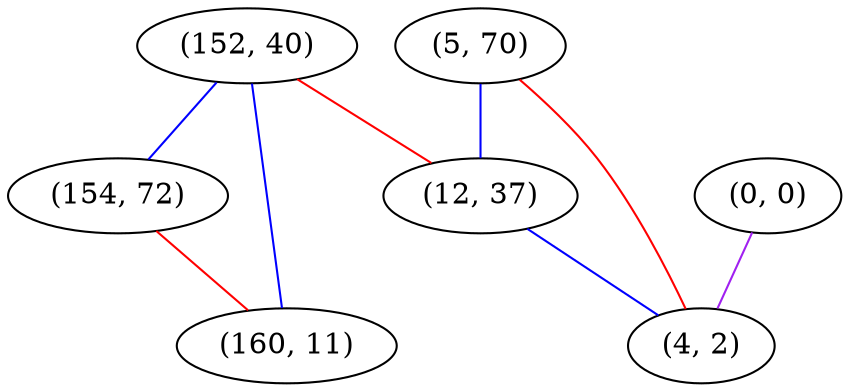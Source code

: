 graph "" {
"(152, 40)";
"(5, 70)";
"(12, 37)";
"(154, 72)";
"(160, 11)";
"(0, 0)";
"(4, 2)";
"(152, 40)" -- "(12, 37)"  [color=red, key=0, weight=1];
"(152, 40)" -- "(154, 72)"  [color=blue, key=0, weight=3];
"(152, 40)" -- "(160, 11)"  [color=blue, key=0, weight=3];
"(5, 70)" -- "(12, 37)"  [color=blue, key=0, weight=3];
"(5, 70)" -- "(4, 2)"  [color=red, key=0, weight=1];
"(12, 37)" -- "(4, 2)"  [color=blue, key=0, weight=3];
"(154, 72)" -- "(160, 11)"  [color=red, key=0, weight=1];
"(0, 0)" -- "(4, 2)"  [color=purple, key=0, weight=4];
}
